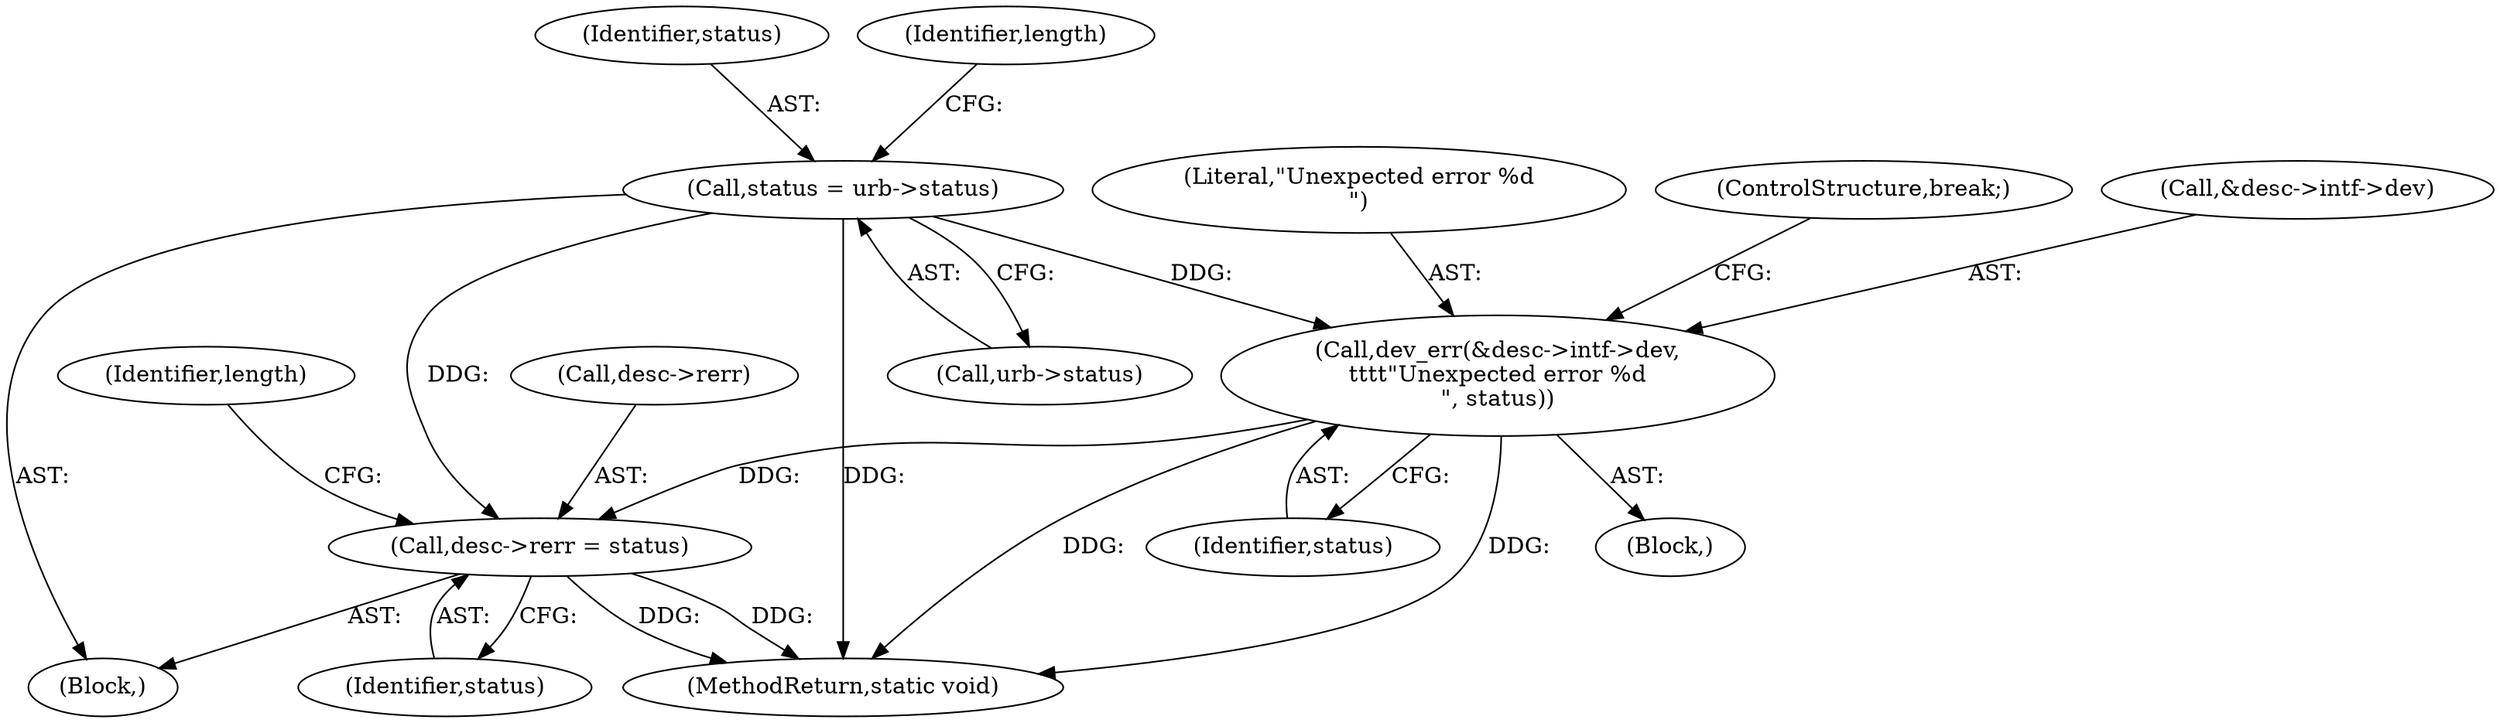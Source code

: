 digraph "0_linux_c0f5ecee4e741667b2493c742b60b6218d40b3aa@pointer" {
"1000181" [label="(Call,dev_err(&desc->intf->dev,\n\t\t\t\t\"Unexpected error %d\n\", status))"];
"1000112" [label="(Call,status = urb->status)"];
"1000191" [label="(Call,desc->rerr = status)"];
"1000182" [label="(Call,&desc->intf->dev)"];
"1000139" [label="(Block,)"];
"1000263" [label="(MethodReturn,static void)"];
"1000188" [label="(Literal,\"Unexpected error %d\n\")"];
"1000104" [label="(Block,)"];
"1000114" [label="(Call,urb->status)"];
"1000192" [label="(Call,desc->rerr)"];
"1000189" [label="(Identifier,status)"];
"1000112" [label="(Call,status = urb->status)"];
"1000113" [label="(Identifier,status)"];
"1000190" [label="(ControlStructure,break;)"];
"1000199" [label="(Identifier,length)"];
"1000119" [label="(Identifier,length)"];
"1000191" [label="(Call,desc->rerr = status)"];
"1000181" [label="(Call,dev_err(&desc->intf->dev,\n\t\t\t\t\"Unexpected error %d\n\", status))"];
"1000195" [label="(Identifier,status)"];
"1000181" -> "1000139"  [label="AST: "];
"1000181" -> "1000189"  [label="CFG: "];
"1000182" -> "1000181"  [label="AST: "];
"1000188" -> "1000181"  [label="AST: "];
"1000189" -> "1000181"  [label="AST: "];
"1000190" -> "1000181"  [label="CFG: "];
"1000181" -> "1000263"  [label="DDG: "];
"1000181" -> "1000263"  [label="DDG: "];
"1000112" -> "1000181"  [label="DDG: "];
"1000181" -> "1000191"  [label="DDG: "];
"1000112" -> "1000104"  [label="AST: "];
"1000112" -> "1000114"  [label="CFG: "];
"1000113" -> "1000112"  [label="AST: "];
"1000114" -> "1000112"  [label="AST: "];
"1000119" -> "1000112"  [label="CFG: "];
"1000112" -> "1000263"  [label="DDG: "];
"1000112" -> "1000191"  [label="DDG: "];
"1000191" -> "1000104"  [label="AST: "];
"1000191" -> "1000195"  [label="CFG: "];
"1000192" -> "1000191"  [label="AST: "];
"1000195" -> "1000191"  [label="AST: "];
"1000199" -> "1000191"  [label="CFG: "];
"1000191" -> "1000263"  [label="DDG: "];
"1000191" -> "1000263"  [label="DDG: "];
}
